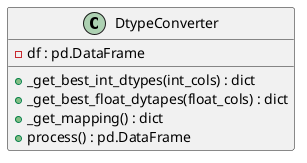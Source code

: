 @startuml utils
class DtypeConverter {
  -df : pd.DataFrame
  +_get_best_int_dtypes(int_cols) : dict
  +_get_best_float_dytapes(float_cols) : dict
  +_get_mapping() : dict
  +process() : pd.DataFrame
}
@enduml
